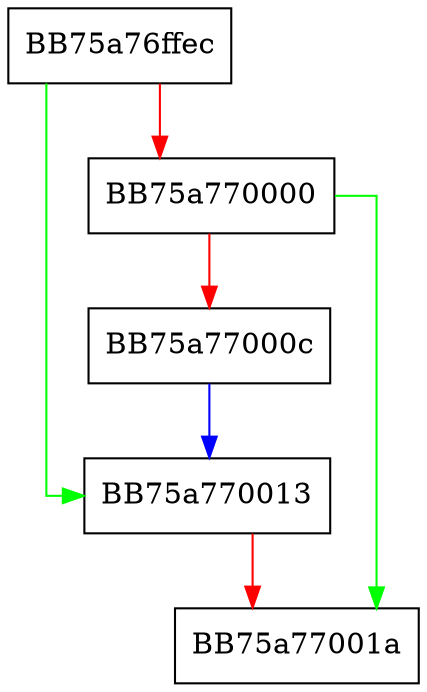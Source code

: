 digraph RoFailFastWithErrorContext {
  node [shape="box"];
  graph [splines=ortho];
  BB75a76ffec -> BB75a770013 [color="green"];
  BB75a76ffec -> BB75a770000 [color="red"];
  BB75a770000 -> BB75a77001a [color="green"];
  BB75a770000 -> BB75a77000c [color="red"];
  BB75a77000c -> BB75a770013 [color="blue"];
  BB75a770013 -> BB75a77001a [color="red"];
}
